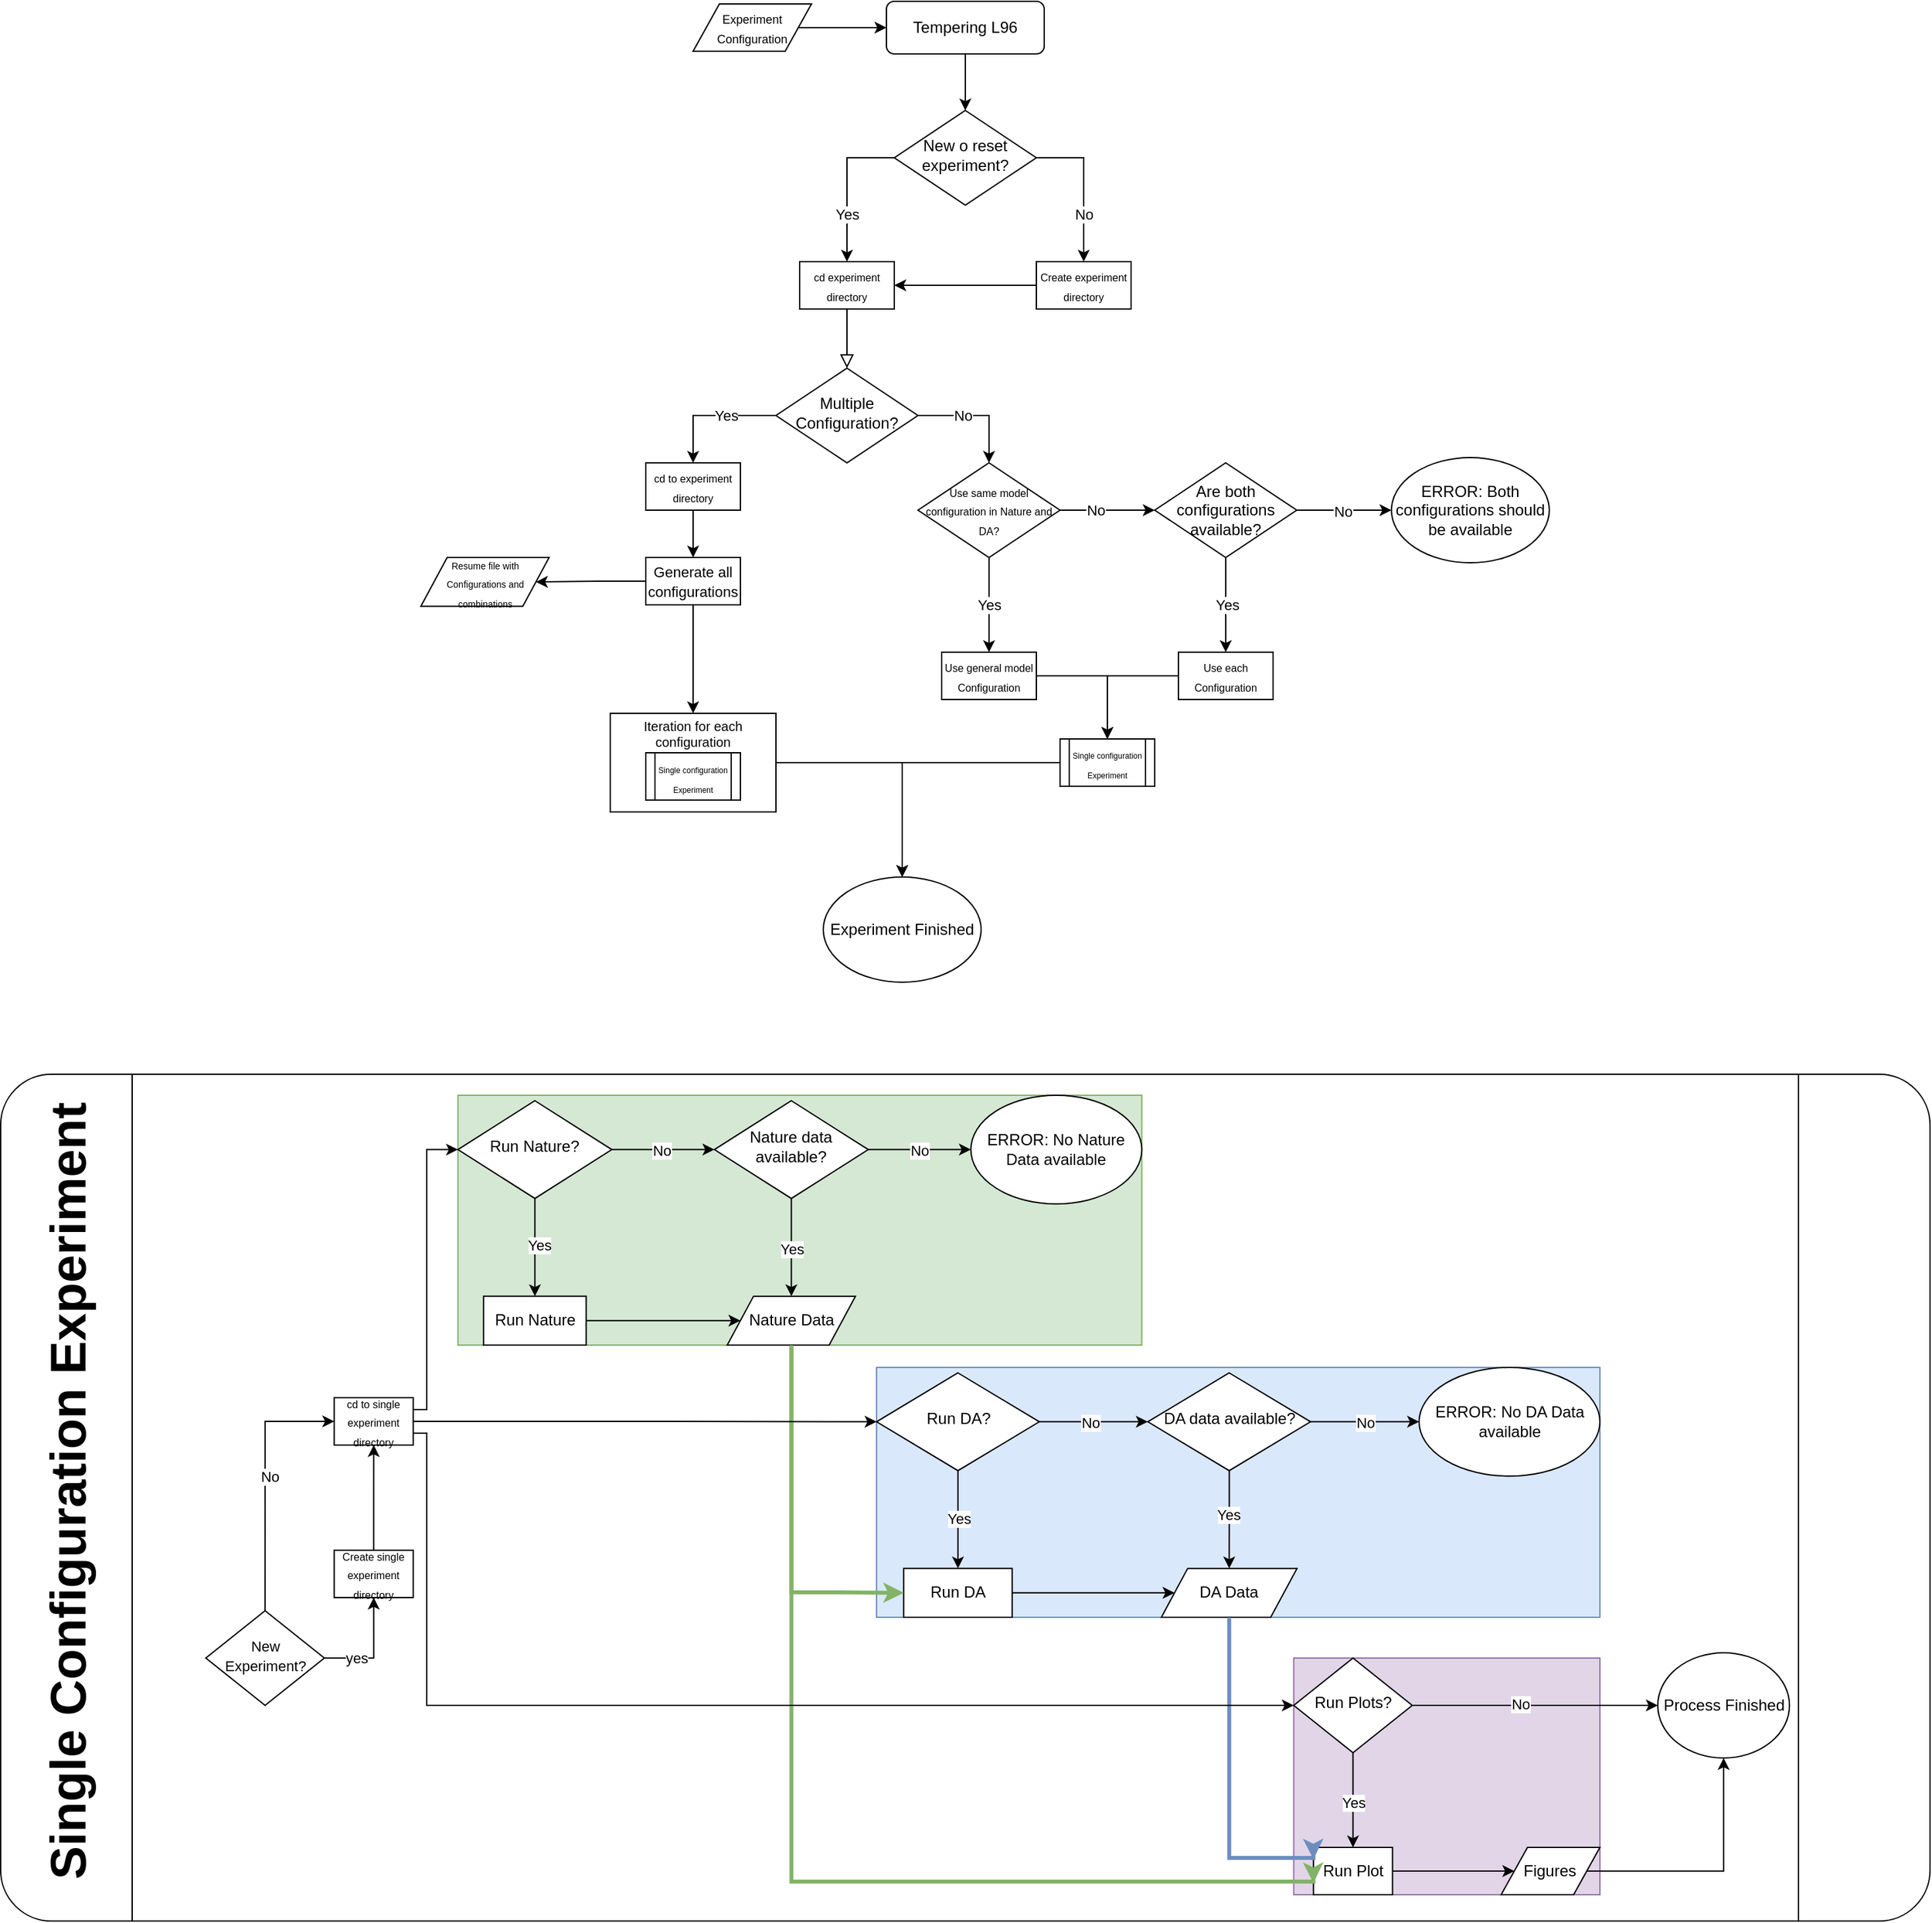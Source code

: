 <mxfile version="24.6.4" type="device">
  <diagram id="C5RBs43oDa-KdzZeNtuy" name="Page-1">
    <mxGraphModel dx="3695" dy="2701" grid="1" gridSize="9" guides="1" tooltips="1" connect="1" arrows="1" fold="1" page="1" pageScale="1" pageWidth="827" pageHeight="1169" math="0" shadow="0">
      <root>
        <mxCell id="WIyWlLk6GJQsqaUBKTNV-0" />
        <mxCell id="WIyWlLk6GJQsqaUBKTNV-1" parent="WIyWlLk6GJQsqaUBKTNV-0" />
        <mxCell id="ikLl769JTZBsA2970Hxv-120" value="" style="verticalLabelPosition=bottom;verticalAlign=top;html=1;shape=process;whiteSpace=wrap;rounded=1;size=0.068;arcSize=6;" vertex="1" parent="WIyWlLk6GJQsqaUBKTNV-1">
          <mxGeometry x="-130.5" y="717" width="1467" height="644" as="geometry" />
        </mxCell>
        <mxCell id="WIyWlLk6GJQsqaUBKTNV-2" value="" style="rounded=0;html=1;jettySize=auto;orthogonalLoop=1;fontSize=11;endArrow=block;endFill=0;endSize=8;strokeWidth=1;shadow=0;labelBackgroundColor=none;edgeStyle=orthogonalEdgeStyle;exitX=0.5;exitY=1;exitDx=0;exitDy=0;" parent="WIyWlLk6GJQsqaUBKTNV-1" source="ikLl769JTZBsA2970Hxv-6" target="WIyWlLk6GJQsqaUBKTNV-6" edge="1">
          <mxGeometry relative="1" as="geometry" />
        </mxCell>
        <mxCell id="ikLl769JTZBsA2970Hxv-40" style="edgeStyle=orthogonalEdgeStyle;rounded=0;orthogonalLoop=1;jettySize=auto;html=1;exitX=0.5;exitY=1;exitDx=0;exitDy=0;entryX=0.5;entryY=0;entryDx=0;entryDy=0;" edge="1" parent="WIyWlLk6GJQsqaUBKTNV-1" source="WIyWlLk6GJQsqaUBKTNV-3" target="ikLl769JTZBsA2970Hxv-37">
          <mxGeometry relative="1" as="geometry" />
        </mxCell>
        <mxCell id="WIyWlLk6GJQsqaUBKTNV-3" value="Tempering L96" style="rounded=1;whiteSpace=wrap;html=1;fontSize=12;glass=0;strokeWidth=1;shadow=0;" parent="WIyWlLk6GJQsqaUBKTNV-1" vertex="1">
          <mxGeometry x="543" y="-99" width="120" height="40" as="geometry" />
        </mxCell>
        <mxCell id="p8HSevuBiY5i_tQbB2bE-13" style="edgeStyle=orthogonalEdgeStyle;rounded=0;orthogonalLoop=1;jettySize=auto;html=1;exitX=1;exitY=0.5;exitDx=0;exitDy=0;entryX=0.5;entryY=0;entryDx=0;entryDy=0;" parent="WIyWlLk6GJQsqaUBKTNV-1" source="WIyWlLk6GJQsqaUBKTNV-6" target="p8HSevuBiY5i_tQbB2bE-1" edge="1">
          <mxGeometry relative="1" as="geometry" />
        </mxCell>
        <mxCell id="p8HSevuBiY5i_tQbB2bE-14" value="No" style="edgeLabel;html=1;align=center;verticalAlign=middle;resizable=0;points=[];" parent="p8HSevuBiY5i_tQbB2bE-13" vertex="1" connectable="0">
          <mxGeometry x="-0.239" relative="1" as="geometry">
            <mxPoint as="offset" />
          </mxGeometry>
        </mxCell>
        <mxCell id="p8HSevuBiY5i_tQbB2bE-15" style="edgeStyle=orthogonalEdgeStyle;rounded=0;orthogonalLoop=1;jettySize=auto;html=1;exitX=0.5;exitY=1;exitDx=0;exitDy=0;entryX=0.5;entryY=0;entryDx=0;entryDy=0;" parent="WIyWlLk6GJQsqaUBKTNV-1" source="ikLl769JTZBsA2970Hxv-28" target="ikLl769JTZBsA2970Hxv-35" edge="1">
          <mxGeometry relative="1" as="geometry">
            <mxPoint x="90" y="171" as="targetPoint" />
          </mxGeometry>
        </mxCell>
        <mxCell id="WIyWlLk6GJQsqaUBKTNV-6" value="Multiple Configuration?" style="rhombus;whiteSpace=wrap;html=1;shadow=0;fontFamily=Helvetica;fontSize=12;align=center;strokeWidth=1;spacing=6;spacingTop=-4;" parent="WIyWlLk6GJQsqaUBKTNV-1" vertex="1">
          <mxGeometry x="459" y="180" width="108" height="72" as="geometry" />
        </mxCell>
        <mxCell id="p8HSevuBiY5i_tQbB2bE-10" value="" style="edgeStyle=orthogonalEdgeStyle;rounded=0;orthogonalLoop=1;jettySize=auto;html=1;exitX=0.5;exitY=1;exitDx=0;exitDy=0;" parent="WIyWlLk6GJQsqaUBKTNV-1" source="p8HSevuBiY5i_tQbB2bE-1" target="p8HSevuBiY5i_tQbB2bE-9" edge="1">
          <mxGeometry relative="1" as="geometry">
            <Array as="points">
              <mxPoint x="621" y="360" />
              <mxPoint x="621" y="360" />
            </Array>
          </mxGeometry>
        </mxCell>
        <mxCell id="p8HSevuBiY5i_tQbB2bE-11" value="Yes" style="edgeLabel;html=1;align=center;verticalAlign=middle;resizable=0;points=[];" parent="p8HSevuBiY5i_tQbB2bE-10" vertex="1" connectable="0">
          <mxGeometry x="0.24" y="2" relative="1" as="geometry">
            <mxPoint x="-2" y="-9" as="offset" />
          </mxGeometry>
        </mxCell>
        <mxCell id="ikLl769JTZBsA2970Hxv-4" style="edgeStyle=orthogonalEdgeStyle;rounded=0;orthogonalLoop=1;jettySize=auto;html=1;exitX=1;exitY=0.5;exitDx=0;exitDy=0;entryX=0;entryY=0.5;entryDx=0;entryDy=0;" edge="1" parent="WIyWlLk6GJQsqaUBKTNV-1" source="p8HSevuBiY5i_tQbB2bE-1" target="ikLl769JTZBsA2970Hxv-30">
          <mxGeometry relative="1" as="geometry">
            <mxPoint x="828.0" y="351" as="targetPoint" />
          </mxGeometry>
        </mxCell>
        <mxCell id="ikLl769JTZBsA2970Hxv-5" value="&lt;div&gt;No&lt;/div&gt;" style="edgeLabel;html=1;align=center;verticalAlign=middle;resizable=0;points=[];" vertex="1" connectable="0" parent="ikLl769JTZBsA2970Hxv-4">
          <mxGeometry x="0.42" y="1" relative="1" as="geometry">
            <mxPoint x="-24" y="1" as="offset" />
          </mxGeometry>
        </mxCell>
        <mxCell id="p8HSevuBiY5i_tQbB2bE-1" value="&lt;div&gt;&lt;font style=&quot;font-size: 8px;&quot;&gt;Use same model configuration in Nature and DA?&lt;/font&gt;&lt;/div&gt;" style="rhombus;whiteSpace=wrap;html=1;" parent="WIyWlLk6GJQsqaUBKTNV-1" vertex="1">
          <mxGeometry x="567" y="252" width="108" height="72" as="geometry" />
        </mxCell>
        <mxCell id="ikLl769JTZBsA2970Hxv-131" style="edgeStyle=orthogonalEdgeStyle;rounded=0;orthogonalLoop=1;jettySize=auto;html=1;" edge="1" parent="WIyWlLk6GJQsqaUBKTNV-1" source="p8HSevuBiY5i_tQbB2bE-9" target="ikLl769JTZBsA2970Hxv-128">
          <mxGeometry relative="1" as="geometry" />
        </mxCell>
        <mxCell id="p8HSevuBiY5i_tQbB2bE-9" value="&lt;div&gt;&lt;font style=&quot;font-size: 8px;&quot;&gt;Use general model Configuration&lt;/font&gt;&lt;/div&gt;" style="whiteSpace=wrap;html=1;" parent="WIyWlLk6GJQsqaUBKTNV-1" vertex="1">
          <mxGeometry x="585" y="396" width="72" height="36" as="geometry" />
        </mxCell>
        <mxCell id="ikLl769JTZBsA2970Hxv-6" value="&lt;font style=&quot;font-size: 8px;&quot;&gt;cd experiment directory&lt;/font&gt;" style="whiteSpace=wrap;html=1;" vertex="1" parent="WIyWlLk6GJQsqaUBKTNV-1">
          <mxGeometry x="477" y="99" width="72" height="36" as="geometry" />
        </mxCell>
        <mxCell id="ikLl769JTZBsA2970Hxv-31" style="edgeStyle=orthogonalEdgeStyle;rounded=0;orthogonalLoop=1;jettySize=auto;html=1;entryX=0;entryY=0.5;entryDx=0;entryDy=0;" edge="1" parent="WIyWlLk6GJQsqaUBKTNV-1" source="ikLl769JTZBsA2970Hxv-30" target="ikLl769JTZBsA2970Hxv-33">
          <mxGeometry relative="1" as="geometry">
            <mxPoint x="963.0" y="387" as="targetPoint" />
          </mxGeometry>
        </mxCell>
        <mxCell id="ikLl769JTZBsA2970Hxv-32" value="No" style="edgeLabel;html=1;align=center;verticalAlign=middle;resizable=0;points=[];" vertex="1" connectable="0" parent="ikLl769JTZBsA2970Hxv-31">
          <mxGeometry x="-0.034" y="-1" relative="1" as="geometry">
            <mxPoint as="offset" />
          </mxGeometry>
        </mxCell>
        <mxCell id="ikLl769JTZBsA2970Hxv-126" style="edgeStyle=orthogonalEdgeStyle;rounded=0;orthogonalLoop=1;jettySize=auto;html=1;entryX=0.5;entryY=0;entryDx=0;entryDy=0;" edge="1" parent="WIyWlLk6GJQsqaUBKTNV-1" source="ikLl769JTZBsA2970Hxv-30" target="ikLl769JTZBsA2970Hxv-125">
          <mxGeometry relative="1" as="geometry" />
        </mxCell>
        <mxCell id="ikLl769JTZBsA2970Hxv-127" value="Yes" style="edgeLabel;html=1;align=center;verticalAlign=middle;resizable=0;points=[];" vertex="1" connectable="0" parent="ikLl769JTZBsA2970Hxv-126">
          <mxGeometry x="0.006" y="1" relative="1" as="geometry">
            <mxPoint as="offset" />
          </mxGeometry>
        </mxCell>
        <mxCell id="ikLl769JTZBsA2970Hxv-30" value="Are both configurations available?" style="rhombus;whiteSpace=wrap;html=1;" vertex="1" parent="WIyWlLk6GJQsqaUBKTNV-1">
          <mxGeometry x="747" y="252" width="108" height="72" as="geometry" />
        </mxCell>
        <mxCell id="ikLl769JTZBsA2970Hxv-33" value="ERROR: Both configurations should be available" style="ellipse;whiteSpace=wrap;html=1;" vertex="1" parent="WIyWlLk6GJQsqaUBKTNV-1">
          <mxGeometry x="927" y="248" width="120" height="80" as="geometry" />
        </mxCell>
        <mxCell id="ikLl769JTZBsA2970Hxv-138" style="edgeStyle=orthogonalEdgeStyle;rounded=0;orthogonalLoop=1;jettySize=auto;html=1;entryX=1;entryY=0.5;entryDx=0;entryDy=0;" edge="1" parent="WIyWlLk6GJQsqaUBKTNV-1" source="ikLl769JTZBsA2970Hxv-35" target="ikLl769JTZBsA2970Hxv-139">
          <mxGeometry relative="1" as="geometry">
            <mxPoint x="297" y="342.0" as="targetPoint" />
          </mxGeometry>
        </mxCell>
        <mxCell id="ikLl769JTZBsA2970Hxv-145" style="edgeStyle=orthogonalEdgeStyle;rounded=0;orthogonalLoop=1;jettySize=auto;html=1;exitX=0.5;exitY=1;exitDx=0;exitDy=0;entryX=0.5;entryY=0;entryDx=0;entryDy=0;" edge="1" parent="WIyWlLk6GJQsqaUBKTNV-1" source="ikLl769JTZBsA2970Hxv-35" target="ikLl769JTZBsA2970Hxv-141">
          <mxGeometry relative="1" as="geometry" />
        </mxCell>
        <mxCell id="ikLl769JTZBsA2970Hxv-35" value="&lt;font style=&quot;font-size: 11px;&quot;&gt;Generate all configurations&lt;/font&gt;" style="whiteSpace=wrap;html=1;" vertex="1" parent="WIyWlLk6GJQsqaUBKTNV-1">
          <mxGeometry x="360" y="324" width="72" height="36" as="geometry" />
        </mxCell>
        <mxCell id="ikLl769JTZBsA2970Hxv-42" style="edgeStyle=orthogonalEdgeStyle;rounded=0;orthogonalLoop=1;jettySize=auto;html=1;exitX=1;exitY=0.5;exitDx=0;exitDy=0;entryX=0.5;entryY=0;entryDx=0;entryDy=0;" edge="1" parent="WIyWlLk6GJQsqaUBKTNV-1" source="ikLl769JTZBsA2970Hxv-37" target="ikLl769JTZBsA2970Hxv-41">
          <mxGeometry relative="1" as="geometry" />
        </mxCell>
        <mxCell id="ikLl769JTZBsA2970Hxv-43" value="No" style="edgeLabel;html=1;align=center;verticalAlign=middle;resizable=0;points=[];" vertex="1" connectable="0" parent="ikLl769JTZBsA2970Hxv-42">
          <mxGeometry x="-0.41" y="-2" relative="1" as="geometry">
            <mxPoint x="2" y="41" as="offset" />
          </mxGeometry>
        </mxCell>
        <mxCell id="ikLl769JTZBsA2970Hxv-44" style="edgeStyle=orthogonalEdgeStyle;rounded=0;orthogonalLoop=1;jettySize=auto;html=1;exitX=0;exitY=0.5;exitDx=0;exitDy=0;entryX=0.5;entryY=0;entryDx=0;entryDy=0;" edge="1" parent="WIyWlLk6GJQsqaUBKTNV-1" source="ikLl769JTZBsA2970Hxv-37" target="ikLl769JTZBsA2970Hxv-6">
          <mxGeometry relative="1" as="geometry" />
        </mxCell>
        <mxCell id="ikLl769JTZBsA2970Hxv-45" value="Yes" style="edgeLabel;html=1;align=center;verticalAlign=middle;resizable=0;points=[];" vertex="1" connectable="0" parent="ikLl769JTZBsA2970Hxv-44">
          <mxGeometry x="-0.113" y="1" relative="1" as="geometry">
            <mxPoint x="-1" y="28" as="offset" />
          </mxGeometry>
        </mxCell>
        <mxCell id="ikLl769JTZBsA2970Hxv-37" value="New o reset experiment?" style="rhombus;whiteSpace=wrap;html=1;shadow=0;fontFamily=Helvetica;fontSize=12;align=center;strokeWidth=1;spacing=6;spacingTop=-4;" vertex="1" parent="WIyWlLk6GJQsqaUBKTNV-1">
          <mxGeometry x="549" y="-16" width="108" height="72" as="geometry" />
        </mxCell>
        <mxCell id="ikLl769JTZBsA2970Hxv-39" style="edgeStyle=orthogonalEdgeStyle;rounded=0;orthogonalLoop=1;jettySize=auto;html=1;entryX=0;entryY=0.5;entryDx=0;entryDy=0;" edge="1" parent="WIyWlLk6GJQsqaUBKTNV-1" source="ikLl769JTZBsA2970Hxv-38" target="WIyWlLk6GJQsqaUBKTNV-3">
          <mxGeometry relative="1" as="geometry" />
        </mxCell>
        <mxCell id="ikLl769JTZBsA2970Hxv-38" value="&lt;font style=&quot;font-size: 9px;&quot;&gt;Experiment Configuration&lt;/font&gt;" style="shape=parallelogram;perimeter=parallelogramPerimeter;whiteSpace=wrap;html=1;fixedSize=1;" vertex="1" parent="WIyWlLk6GJQsqaUBKTNV-1">
          <mxGeometry x="396" y="-97" width="90" height="36" as="geometry" />
        </mxCell>
        <mxCell id="ikLl769JTZBsA2970Hxv-46" style="edgeStyle=orthogonalEdgeStyle;rounded=0;orthogonalLoop=1;jettySize=auto;html=1;entryX=1;entryY=0.5;entryDx=0;entryDy=0;" edge="1" parent="WIyWlLk6GJQsqaUBKTNV-1" source="ikLl769JTZBsA2970Hxv-41" target="ikLl769JTZBsA2970Hxv-6">
          <mxGeometry relative="1" as="geometry" />
        </mxCell>
        <mxCell id="ikLl769JTZBsA2970Hxv-41" value="&lt;font style=&quot;font-size: 8px;&quot;&gt;Create experiment directory&lt;/font&gt;" style="whiteSpace=wrap;html=1;" vertex="1" parent="WIyWlLk6GJQsqaUBKTNV-1">
          <mxGeometry x="657" y="99" width="72" height="36" as="geometry" />
        </mxCell>
        <mxCell id="ikLl769JTZBsA2970Hxv-123" value="" style="group" vertex="1" connectable="0" parent="WIyWlLk6GJQsqaUBKTNV-1">
          <mxGeometry x="-121.5" y="711" width="1224" height="644" as="geometry" />
        </mxCell>
        <mxCell id="ikLl769JTZBsA2970Hxv-122" value="&lt;b&gt;&lt;font style=&quot;font-size: 38px;&quot;&gt;Single Configuration Experiment&lt;/font&gt;&lt;/b&gt;" style="text;html=1;align=center;verticalAlign=middle;whiteSpace=wrap;rounded=0;rotation=-90;" vertex="1" parent="ikLl769JTZBsA2970Hxv-123">
          <mxGeometry x="-255.07" y="277.5" width="593.769" height="90" as="geometry" />
        </mxCell>
        <mxCell id="ikLl769JTZBsA2970Hxv-114" value="" style="group;fillColor=#dae8fc;strokeColor=#6c8ebf;" vertex="1" connectable="0" parent="ikLl769JTZBsA2970Hxv-123">
          <mxGeometry x="657" y="229" width="550" height="190" as="geometry" />
        </mxCell>
        <mxCell id="ikLl769JTZBsA2970Hxv-92" style="edgeStyle=orthogonalEdgeStyle;rounded=0;orthogonalLoop=1;jettySize=auto;html=1;" edge="1" parent="ikLl769JTZBsA2970Hxv-114" source="ikLl769JTZBsA2970Hxv-9" target="ikLl769JTZBsA2970Hxv-15">
          <mxGeometry relative="1" as="geometry" />
        </mxCell>
        <mxCell id="ikLl769JTZBsA2970Hxv-9" value="Run DA" style="whiteSpace=wrap;html=1;" vertex="1" parent="ikLl769JTZBsA2970Hxv-114">
          <mxGeometry x="20.625" y="152.826" width="82.5" height="37.174" as="geometry" />
        </mxCell>
        <mxCell id="ikLl769JTZBsA2970Hxv-15" value="DA Data" style="shape=parallelogram;perimeter=parallelogramPerimeter;whiteSpace=wrap;html=1;fixedSize=1;" vertex="1" parent="ikLl769JTZBsA2970Hxv-114">
          <mxGeometry x="216.562" y="152.826" width="103.125" height="37.174" as="geometry" />
        </mxCell>
        <mxCell id="ikLl769JTZBsA2970Hxv-56" style="edgeStyle=orthogonalEdgeStyle;rounded=0;orthogonalLoop=1;jettySize=auto;html=1;entryX=0;entryY=0.5;entryDx=0;entryDy=0;" edge="1" parent="ikLl769JTZBsA2970Hxv-114" source="ikLl769JTZBsA2970Hxv-58" target="ikLl769JTZBsA2970Hxv-61">
          <mxGeometry relative="1" as="geometry" />
        </mxCell>
        <mxCell id="ikLl769JTZBsA2970Hxv-57" value="&lt;div&gt;No&lt;/div&gt;" style="edgeLabel;html=1;align=center;verticalAlign=middle;resizable=0;points=[];" vertex="1" connectable="0" parent="ikLl769JTZBsA2970Hxv-56">
          <mxGeometry x="-0.446" y="-2" relative="1" as="geometry">
            <mxPoint x="16" y="-2" as="offset" />
          </mxGeometry>
        </mxCell>
        <mxCell id="ikLl769JTZBsA2970Hxv-67" style="edgeStyle=orthogonalEdgeStyle;rounded=0;orthogonalLoop=1;jettySize=auto;html=1;entryX=0.5;entryY=0;entryDx=0;entryDy=0;exitX=0.5;exitY=1;exitDx=0;exitDy=0;" edge="1" parent="ikLl769JTZBsA2970Hxv-114" source="ikLl769JTZBsA2970Hxv-58" target="ikLl769JTZBsA2970Hxv-9">
          <mxGeometry relative="1" as="geometry" />
        </mxCell>
        <mxCell id="ikLl769JTZBsA2970Hxv-68" value="Yes" style="edgeLabel;html=1;align=center;verticalAlign=middle;resizable=0;points=[];" vertex="1" connectable="0" parent="ikLl769JTZBsA2970Hxv-67">
          <mxGeometry x="-0.263" relative="1" as="geometry">
            <mxPoint y="9" as="offset" />
          </mxGeometry>
        </mxCell>
        <mxCell id="ikLl769JTZBsA2970Hxv-58" value="Run DA?" style="rhombus;whiteSpace=wrap;html=1;shadow=0;fontFamily=Helvetica;fontSize=12;align=center;strokeWidth=1;spacing=6;spacingTop=-4;" vertex="1" parent="ikLl769JTZBsA2970Hxv-114">
          <mxGeometry y="4.13" width="123.75" height="74.348" as="geometry" />
        </mxCell>
        <mxCell id="ikLl769JTZBsA2970Hxv-59" style="edgeStyle=orthogonalEdgeStyle;rounded=0;orthogonalLoop=1;jettySize=auto;html=1;" edge="1" parent="ikLl769JTZBsA2970Hxv-114" source="ikLl769JTZBsA2970Hxv-61" target="ikLl769JTZBsA2970Hxv-62">
          <mxGeometry relative="1" as="geometry" />
        </mxCell>
        <mxCell id="ikLl769JTZBsA2970Hxv-60" value="No" style="edgeLabel;html=1;align=center;verticalAlign=middle;resizable=0;points=[];" vertex="1" connectable="0" parent="ikLl769JTZBsA2970Hxv-59">
          <mxGeometry x="-0.074" y="-4" relative="1" as="geometry">
            <mxPoint x="3" y="-4" as="offset" />
          </mxGeometry>
        </mxCell>
        <mxCell id="ikLl769JTZBsA2970Hxv-100" style="edgeStyle=orthogonalEdgeStyle;rounded=0;orthogonalLoop=1;jettySize=auto;html=1;entryX=0.5;entryY=0;entryDx=0;entryDy=0;" edge="1" parent="ikLl769JTZBsA2970Hxv-114" source="ikLl769JTZBsA2970Hxv-61" target="ikLl769JTZBsA2970Hxv-15">
          <mxGeometry relative="1" as="geometry" />
        </mxCell>
        <mxCell id="ikLl769JTZBsA2970Hxv-101" value="Yes" style="edgeLabel;html=1;align=center;verticalAlign=middle;resizable=0;points=[];" vertex="1" connectable="0" parent="ikLl769JTZBsA2970Hxv-100">
          <mxGeometry x="-0.111" y="-1" relative="1" as="geometry">
            <mxPoint as="offset" />
          </mxGeometry>
        </mxCell>
        <mxCell id="ikLl769JTZBsA2970Hxv-61" value="DA data available?" style="rhombus;whiteSpace=wrap;html=1;shadow=0;fontFamily=Helvetica;fontSize=12;align=center;strokeWidth=1;spacing=6;spacingTop=-4;" vertex="1" parent="ikLl769JTZBsA2970Hxv-114">
          <mxGeometry x="206.25" y="4.13" width="123.75" height="74.348" as="geometry" />
        </mxCell>
        <mxCell id="ikLl769JTZBsA2970Hxv-62" value="ERROR: No DA Data available" style="ellipse;whiteSpace=wrap;html=1;" vertex="1" parent="ikLl769JTZBsA2970Hxv-114">
          <mxGeometry x="412.5" width="137.5" height="82.609" as="geometry" />
        </mxCell>
        <mxCell id="ikLl769JTZBsA2970Hxv-106" style="edgeStyle=orthogonalEdgeStyle;rounded=0;orthogonalLoop=1;jettySize=auto;html=1;entryX=0;entryY=0.5;entryDx=0;entryDy=0;fillColor=#d5e8d4;strokeColor=#82b366;strokeWidth=3;" edge="1" parent="ikLl769JTZBsA2970Hxv-123" source="ikLl769JTZBsA2970Hxv-14" target="ikLl769JTZBsA2970Hxv-9">
          <mxGeometry relative="1" as="geometry">
            <Array as="points">
              <mxPoint x="592" y="400" />
              <mxPoint x="621" y="400" />
            </Array>
          </mxGeometry>
        </mxCell>
        <mxCell id="ikLl769JTZBsA2970Hxv-113" value="" style="group;fillColor=#d5e8d4;strokeColor=#82b366;" vertex="1" connectable="0" parent="ikLl769JTZBsA2970Hxv-123">
          <mxGeometry x="338.7" y="22" width="520" height="190" as="geometry" />
        </mxCell>
        <mxCell id="ikLl769JTZBsA2970Hxv-96" style="edgeStyle=orthogonalEdgeStyle;rounded=0;orthogonalLoop=1;jettySize=auto;html=1;entryX=0;entryY=0.5;entryDx=0;entryDy=0;" edge="1" parent="ikLl769JTZBsA2970Hxv-113" source="ikLl769JTZBsA2970Hxv-7" target="ikLl769JTZBsA2970Hxv-14">
          <mxGeometry relative="1" as="geometry" />
        </mxCell>
        <mxCell id="ikLl769JTZBsA2970Hxv-7" value="Run Nature" style="whiteSpace=wrap;html=1;" vertex="1" parent="ikLl769JTZBsA2970Hxv-113">
          <mxGeometry x="19.5" y="152.826" width="78.0" height="37.174" as="geometry" />
        </mxCell>
        <mxCell id="ikLl769JTZBsA2970Hxv-14" value="Nature Data" style="shape=parallelogram;perimeter=parallelogramPerimeter;whiteSpace=wrap;html=1;fixedSize=1;" vertex="1" parent="ikLl769JTZBsA2970Hxv-113">
          <mxGeometry x="204.75" y="152.826" width="97.5" height="37.174" as="geometry" />
        </mxCell>
        <mxCell id="ikLl769JTZBsA2970Hxv-52" style="edgeStyle=orthogonalEdgeStyle;rounded=0;orthogonalLoop=1;jettySize=auto;html=1;entryX=0;entryY=0.5;entryDx=0;entryDy=0;" edge="1" parent="ikLl769JTZBsA2970Hxv-113" source="ikLl769JTZBsA2970Hxv-49" target="ikLl769JTZBsA2970Hxv-50">
          <mxGeometry relative="1" as="geometry" />
        </mxCell>
        <mxCell id="ikLl769JTZBsA2970Hxv-53" value="&lt;div&gt;No&lt;/div&gt;" style="edgeLabel;html=1;align=center;verticalAlign=middle;resizable=0;points=[];" vertex="1" connectable="0" parent="ikLl769JTZBsA2970Hxv-52">
          <mxGeometry x="-0.446" y="-2" relative="1" as="geometry">
            <mxPoint x="16" y="-2" as="offset" />
          </mxGeometry>
        </mxCell>
        <mxCell id="ikLl769JTZBsA2970Hxv-63" style="edgeStyle=orthogonalEdgeStyle;rounded=0;orthogonalLoop=1;jettySize=auto;html=1;entryX=0.5;entryY=0;entryDx=0;entryDy=0;" edge="1" parent="ikLl769JTZBsA2970Hxv-113" source="ikLl769JTZBsA2970Hxv-49" target="ikLl769JTZBsA2970Hxv-7">
          <mxGeometry relative="1" as="geometry" />
        </mxCell>
        <mxCell id="ikLl769JTZBsA2970Hxv-64" value="Yes" style="edgeLabel;html=1;align=center;verticalAlign=middle;resizable=0;points=[];" vertex="1" connectable="0" parent="ikLl769JTZBsA2970Hxv-63">
          <mxGeometry x="-0.065" y="2" relative="1" as="geometry">
            <mxPoint x="1" as="offset" />
          </mxGeometry>
        </mxCell>
        <mxCell id="ikLl769JTZBsA2970Hxv-49" value="Run Nature?" style="rhombus;whiteSpace=wrap;html=1;shadow=0;fontFamily=Helvetica;fontSize=12;align=center;strokeWidth=1;spacing=6;spacingTop=-4;" vertex="1" parent="ikLl769JTZBsA2970Hxv-113">
          <mxGeometry y="4.13" width="117" height="74.348" as="geometry" />
        </mxCell>
        <mxCell id="ikLl769JTZBsA2970Hxv-54" style="edgeStyle=orthogonalEdgeStyle;rounded=0;orthogonalLoop=1;jettySize=auto;html=1;" edge="1" parent="ikLl769JTZBsA2970Hxv-113" source="ikLl769JTZBsA2970Hxv-50" target="ikLl769JTZBsA2970Hxv-51">
          <mxGeometry relative="1" as="geometry" />
        </mxCell>
        <mxCell id="ikLl769JTZBsA2970Hxv-55" value="No" style="edgeLabel;html=1;align=center;verticalAlign=middle;resizable=0;points=[];" vertex="1" connectable="0" parent="ikLl769JTZBsA2970Hxv-54">
          <mxGeometry x="-0.074" y="-4" relative="1" as="geometry">
            <mxPoint x="3" y="-4" as="offset" />
          </mxGeometry>
        </mxCell>
        <mxCell id="ikLl769JTZBsA2970Hxv-65" style="edgeStyle=orthogonalEdgeStyle;rounded=0;orthogonalLoop=1;jettySize=auto;html=1;exitX=0.5;exitY=1;exitDx=0;exitDy=0;entryX=0.5;entryY=0;entryDx=0;entryDy=0;" edge="1" parent="ikLl769JTZBsA2970Hxv-113" source="ikLl769JTZBsA2970Hxv-50" target="ikLl769JTZBsA2970Hxv-14">
          <mxGeometry relative="1" as="geometry" />
        </mxCell>
        <mxCell id="ikLl769JTZBsA2970Hxv-66" value="Yes" style="edgeLabel;html=1;align=center;verticalAlign=middle;resizable=0;points=[];" vertex="1" connectable="0" parent="ikLl769JTZBsA2970Hxv-65">
          <mxGeometry x="0.319" y="1" relative="1" as="geometry">
            <mxPoint x="-1" y="-11" as="offset" />
          </mxGeometry>
        </mxCell>
        <mxCell id="ikLl769JTZBsA2970Hxv-50" value="Nature data available?" style="rhombus;whiteSpace=wrap;html=1;shadow=0;fontFamily=Helvetica;fontSize=12;align=center;strokeWidth=1;spacing=6;spacingTop=-4;" vertex="1" parent="ikLl769JTZBsA2970Hxv-113">
          <mxGeometry x="195.0" y="4.13" width="117" height="74.348" as="geometry" />
        </mxCell>
        <mxCell id="ikLl769JTZBsA2970Hxv-51" value="ERROR: No Nature Data available" style="ellipse;whiteSpace=wrap;html=1;" vertex="1" parent="ikLl769JTZBsA2970Hxv-113">
          <mxGeometry x="390.0" width="130" height="82.609" as="geometry" />
        </mxCell>
        <mxCell id="ikLl769JTZBsA2970Hxv-121" value="" style="group;fillColor=#e1d5e7;strokeColor=#9673a6;" vertex="1" connectable="0" parent="ikLl769JTZBsA2970Hxv-123">
          <mxGeometry x="974.195" y="450" width="232.808" height="180" as="geometry" />
        </mxCell>
        <mxCell id="ikLl769JTZBsA2970Hxv-12" value="Run Plot" style="whiteSpace=wrap;html=1;" vertex="1" parent="ikLl769JTZBsA2970Hxv-121">
          <mxGeometry x="15.02" y="144" width="60.079" height="36" as="geometry" />
        </mxCell>
        <mxCell id="ikLl769JTZBsA2970Hxv-16" value="Figures" style="shape=parallelogram;perimeter=parallelogramPerimeter;whiteSpace=wrap;html=1;fixedSize=1;" vertex="1" parent="ikLl769JTZBsA2970Hxv-121">
          <mxGeometry x="157.709" y="144" width="75.099" height="36" as="geometry" />
        </mxCell>
        <mxCell id="ikLl769JTZBsA2970Hxv-71" value="Run Plots?" style="rhombus;whiteSpace=wrap;html=1;shadow=0;fontFamily=Helvetica;fontSize=12;align=center;strokeWidth=1;spacing=6;spacingTop=-4;" vertex="1" parent="ikLl769JTZBsA2970Hxv-121">
          <mxGeometry width="90.119" height="72" as="geometry" />
        </mxCell>
        <mxCell id="ikLl769JTZBsA2970Hxv-27" style="edgeStyle=orthogonalEdgeStyle;rounded=0;orthogonalLoop=1;jettySize=auto;html=1;exitX=1;exitY=0.5;exitDx=0;exitDy=0;entryX=0;entryY=0.5;entryDx=0;entryDy=0;" edge="1" parent="ikLl769JTZBsA2970Hxv-121" source="ikLl769JTZBsA2970Hxv-12" target="ikLl769JTZBsA2970Hxv-16">
          <mxGeometry relative="1" as="geometry" />
        </mxCell>
        <mxCell id="ikLl769JTZBsA2970Hxv-103" style="edgeStyle=orthogonalEdgeStyle;rounded=0;orthogonalLoop=1;jettySize=auto;html=1;entryX=0.5;entryY=0;entryDx=0;entryDy=0;" edge="1" parent="ikLl769JTZBsA2970Hxv-121" source="ikLl769JTZBsA2970Hxv-71" target="ikLl769JTZBsA2970Hxv-12">
          <mxGeometry relative="1" as="geometry" />
        </mxCell>
        <mxCell id="ikLl769JTZBsA2970Hxv-104" value="&lt;div&gt;Yes&lt;/div&gt;" style="edgeLabel;html=1;align=center;verticalAlign=middle;resizable=0;points=[];" vertex="1" connectable="0" parent="ikLl769JTZBsA2970Hxv-103">
          <mxGeometry x="0.056" relative="1" as="geometry">
            <mxPoint as="offset" />
          </mxGeometry>
        </mxCell>
        <mxCell id="ikLl769JTZBsA2970Hxv-111" style="edgeStyle=orthogonalEdgeStyle;rounded=0;orthogonalLoop=1;jettySize=auto;html=1;entryX=0;entryY=0.75;entryDx=0;entryDy=0;fillColor=#d5e8d4;strokeColor=#82b366;strokeWidth=3;" edge="1" parent="ikLl769JTZBsA2970Hxv-123" source="ikLl769JTZBsA2970Hxv-14" target="ikLl769JTZBsA2970Hxv-12">
          <mxGeometry relative="1" as="geometry">
            <Array as="points">
              <mxPoint x="592" y="620" />
              <mxPoint x="989" y="620" />
            </Array>
          </mxGeometry>
        </mxCell>
        <mxCell id="ikLl769JTZBsA2970Hxv-112" style="edgeStyle=orthogonalEdgeStyle;rounded=0;orthogonalLoop=1;jettySize=auto;html=1;entryX=0;entryY=0.25;entryDx=0;entryDy=0;fillColor=#dae8fc;strokeColor=#6c8ebf;strokeWidth=3;" edge="1" parent="ikLl769JTZBsA2970Hxv-123" source="ikLl769JTZBsA2970Hxv-15" target="ikLl769JTZBsA2970Hxv-12">
          <mxGeometry relative="1" as="geometry">
            <Array as="points">
              <mxPoint x="925" y="602" />
              <mxPoint x="989" y="602" />
            </Array>
          </mxGeometry>
        </mxCell>
        <mxCell id="ikLl769JTZBsA2970Hxv-88" style="edgeStyle=orthogonalEdgeStyle;rounded=0;orthogonalLoop=1;jettySize=auto;html=1;entryX=0;entryY=0.5;entryDx=0;entryDy=0;exitX=1;exitY=0.25;exitDx=0;exitDy=0;" edge="1" parent="WIyWlLk6GJQsqaUBKTNV-1" source="ikLl769JTZBsA2970Hxv-77" target="ikLl769JTZBsA2970Hxv-49">
          <mxGeometry relative="1" as="geometry">
            <Array as="points">
              <mxPoint x="193.5" y="972" />
              <mxPoint x="193.5" y="774" />
            </Array>
          </mxGeometry>
        </mxCell>
        <mxCell id="ikLl769JTZBsA2970Hxv-91" style="edgeStyle=orthogonalEdgeStyle;rounded=0;orthogonalLoop=1;jettySize=auto;html=1;entryX=0;entryY=0.5;entryDx=0;entryDy=0;" edge="1" parent="WIyWlLk6GJQsqaUBKTNV-1" source="ikLl769JTZBsA2970Hxv-77" target="ikLl769JTZBsA2970Hxv-58">
          <mxGeometry relative="1" as="geometry" />
        </mxCell>
        <mxCell id="ikLl769JTZBsA2970Hxv-94" style="edgeStyle=orthogonalEdgeStyle;rounded=0;orthogonalLoop=1;jettySize=auto;html=1;exitX=1;exitY=0.75;exitDx=0;exitDy=0;entryX=0;entryY=0.5;entryDx=0;entryDy=0;" edge="1" parent="WIyWlLk6GJQsqaUBKTNV-1" source="ikLl769JTZBsA2970Hxv-77" target="ikLl769JTZBsA2970Hxv-71">
          <mxGeometry relative="1" as="geometry">
            <Array as="points">
              <mxPoint x="193.5" y="990" />
              <mxPoint x="193.5" y="1197" />
            </Array>
          </mxGeometry>
        </mxCell>
        <mxCell id="ikLl769JTZBsA2970Hxv-77" value="&lt;font style=&quot;font-size: 8px;&quot;&gt;cd to single experiment directory&lt;/font&gt;" style="whiteSpace=wrap;html=1;" vertex="1" parent="WIyWlLk6GJQsqaUBKTNV-1">
          <mxGeometry x="123.129" y="963" width="60.079" height="36" as="geometry" />
        </mxCell>
        <mxCell id="ikLl769JTZBsA2970Hxv-81" style="edgeStyle=orthogonalEdgeStyle;rounded=0;orthogonalLoop=1;jettySize=auto;html=1;entryX=0;entryY=0.5;entryDx=0;entryDy=0;exitX=0.5;exitY=0;exitDx=0;exitDy=0;" edge="1" parent="WIyWlLk6GJQsqaUBKTNV-1" source="ikLl769JTZBsA2970Hxv-78" target="ikLl769JTZBsA2970Hxv-77">
          <mxGeometry relative="1" as="geometry" />
        </mxCell>
        <mxCell id="ikLl769JTZBsA2970Hxv-82" value="No" style="edgeLabel;html=1;align=center;verticalAlign=middle;resizable=0;points=[];" vertex="1" connectable="0" parent="ikLl769JTZBsA2970Hxv-81">
          <mxGeometry x="0.037" y="-3" relative="1" as="geometry">
            <mxPoint as="offset" />
          </mxGeometry>
        </mxCell>
        <mxCell id="ikLl769JTZBsA2970Hxv-84" style="edgeStyle=orthogonalEdgeStyle;rounded=0;orthogonalLoop=1;jettySize=auto;html=1;entryX=0.5;entryY=1;entryDx=0;entryDy=0;exitX=1;exitY=0.5;exitDx=0;exitDy=0;" edge="1" parent="WIyWlLk6GJQsqaUBKTNV-1" source="ikLl769JTZBsA2970Hxv-78" target="ikLl769JTZBsA2970Hxv-79">
          <mxGeometry relative="1" as="geometry" />
        </mxCell>
        <mxCell id="ikLl769JTZBsA2970Hxv-85" value="yes" style="edgeLabel;html=1;align=center;verticalAlign=middle;resizable=0;points=[];" vertex="1" connectable="0" parent="ikLl769JTZBsA2970Hxv-84">
          <mxGeometry x="-0.256" y="2" relative="1" as="geometry">
            <mxPoint x="-7" y="2" as="offset" />
          </mxGeometry>
        </mxCell>
        <mxCell id="ikLl769JTZBsA2970Hxv-78" value="&lt;font style=&quot;font-size: 11px;&quot;&gt;New Experiment?&lt;/font&gt;" style="rhombus;whiteSpace=wrap;html=1;shadow=0;fontFamily=Helvetica;fontSize=12;align=center;strokeWidth=1;spacing=6;spacingTop=-4;" vertex="1" parent="WIyWlLk6GJQsqaUBKTNV-1">
          <mxGeometry x="25.5" y="1125" width="90.119" height="72" as="geometry" />
        </mxCell>
        <mxCell id="ikLl769JTZBsA2970Hxv-86" style="edgeStyle=orthogonalEdgeStyle;rounded=0;orthogonalLoop=1;jettySize=auto;html=1;entryX=0.5;entryY=1;entryDx=0;entryDy=0;" edge="1" parent="WIyWlLk6GJQsqaUBKTNV-1" source="ikLl769JTZBsA2970Hxv-79" target="ikLl769JTZBsA2970Hxv-77">
          <mxGeometry relative="1" as="geometry" />
        </mxCell>
        <mxCell id="ikLl769JTZBsA2970Hxv-79" value="&lt;font style=&quot;font-size: 8px;&quot;&gt;Create single experiment directory&lt;/font&gt;" style="whiteSpace=wrap;html=1;" vertex="1" parent="WIyWlLk6GJQsqaUBKTNV-1">
          <mxGeometry x="123.129" y="1079" width="60.079" height="36" as="geometry" />
        </mxCell>
        <mxCell id="ikLl769JTZBsA2970Hxv-105" style="edgeStyle=orthogonalEdgeStyle;rounded=0;orthogonalLoop=1;jettySize=auto;html=1;entryX=0.5;entryY=1;entryDx=0;entryDy=0;" edge="1" parent="WIyWlLk6GJQsqaUBKTNV-1" source="ikLl769JTZBsA2970Hxv-16" target="ikLl769JTZBsA2970Hxv-75">
          <mxGeometry relative="1" as="geometry" />
        </mxCell>
        <mxCell id="ikLl769JTZBsA2970Hxv-76" style="edgeStyle=orthogonalEdgeStyle;rounded=0;orthogonalLoop=1;jettySize=auto;html=1;entryX=0;entryY=0.5;entryDx=0;entryDy=0;" edge="1" parent="WIyWlLk6GJQsqaUBKTNV-1" source="ikLl769JTZBsA2970Hxv-71" target="ikLl769JTZBsA2970Hxv-75">
          <mxGeometry relative="1" as="geometry" />
        </mxCell>
        <mxCell id="ikLl769JTZBsA2970Hxv-102" value="No" style="edgeLabel;html=1;align=center;verticalAlign=middle;resizable=0;points=[];" vertex="1" connectable="0" parent="ikLl769JTZBsA2970Hxv-76">
          <mxGeometry x="-0.123" y="1" relative="1" as="geometry">
            <mxPoint as="offset" />
          </mxGeometry>
        </mxCell>
        <mxCell id="ikLl769JTZBsA2970Hxv-75" value="Process Finished" style="ellipse;whiteSpace=wrap;html=1;" vertex="1" parent="WIyWlLk6GJQsqaUBKTNV-1">
          <mxGeometry x="1129.503" y="1157" width="100.132" height="80" as="geometry" />
        </mxCell>
        <mxCell id="ikLl769JTZBsA2970Hxv-125" value="&lt;div&gt;&lt;font style=&quot;font-size: 8px;&quot;&gt;Use each Configuration&lt;/font&gt;&lt;/div&gt;" style="whiteSpace=wrap;html=1;" vertex="1" parent="WIyWlLk6GJQsqaUBKTNV-1">
          <mxGeometry x="765" y="396" width="72" height="36" as="geometry" />
        </mxCell>
        <mxCell id="ikLl769JTZBsA2970Hxv-135" style="edgeStyle=orthogonalEdgeStyle;rounded=0;orthogonalLoop=1;jettySize=auto;html=1;entryX=0.5;entryY=0;entryDx=0;entryDy=0;" edge="1" parent="WIyWlLk6GJQsqaUBKTNV-1" source="ikLl769JTZBsA2970Hxv-128" target="ikLl769JTZBsA2970Hxv-134">
          <mxGeometry relative="1" as="geometry" />
        </mxCell>
        <mxCell id="ikLl769JTZBsA2970Hxv-128" value="&lt;font style=&quot;font-size: 6px;&quot;&gt;Single configuration Experiment&lt;/font&gt;" style="shape=process;whiteSpace=wrap;html=1;backgroundOutline=1;" vertex="1" parent="WIyWlLk6GJQsqaUBKTNV-1">
          <mxGeometry x="675" y="462" width="72" height="36" as="geometry" />
        </mxCell>
        <mxCell id="ikLl769JTZBsA2970Hxv-132" style="edgeStyle=orthogonalEdgeStyle;rounded=0;orthogonalLoop=1;jettySize=auto;html=1;entryX=0.5;entryY=0;entryDx=0;entryDy=0;" edge="1" parent="WIyWlLk6GJQsqaUBKTNV-1" source="ikLl769JTZBsA2970Hxv-125" target="ikLl769JTZBsA2970Hxv-128">
          <mxGeometry relative="1" as="geometry" />
        </mxCell>
        <mxCell id="ikLl769JTZBsA2970Hxv-134" value="Experiment Finished" style="ellipse;whiteSpace=wrap;html=1;" vertex="1" parent="WIyWlLk6GJQsqaUBKTNV-1">
          <mxGeometry x="495" y="567" width="120" height="80" as="geometry" />
        </mxCell>
        <mxCell id="ikLl769JTZBsA2970Hxv-136" value="" style="edgeStyle=orthogonalEdgeStyle;rounded=0;orthogonalLoop=1;jettySize=auto;html=1;exitX=0;exitY=0.5;exitDx=0;exitDy=0;entryX=0.5;entryY=0;entryDx=0;entryDy=0;" edge="1" parent="WIyWlLk6GJQsqaUBKTNV-1" source="WIyWlLk6GJQsqaUBKTNV-6" target="ikLl769JTZBsA2970Hxv-28">
          <mxGeometry relative="1" as="geometry">
            <mxPoint x="459" y="216" as="sourcePoint" />
            <mxPoint x="396" y="328" as="targetPoint" />
          </mxGeometry>
        </mxCell>
        <mxCell id="ikLl769JTZBsA2970Hxv-137" value="Yes" style="edgeLabel;html=1;align=center;verticalAlign=middle;resizable=0;points=[];" vertex="1" connectable="0" parent="ikLl769JTZBsA2970Hxv-136">
          <mxGeometry x="-0.237" relative="1" as="geometry">
            <mxPoint as="offset" />
          </mxGeometry>
        </mxCell>
        <mxCell id="ikLl769JTZBsA2970Hxv-28" value="&lt;font style=&quot;font-size: 8px;&quot;&gt;cd to experiment directory&lt;/font&gt;" style="whiteSpace=wrap;html=1;" vertex="1" parent="WIyWlLk6GJQsqaUBKTNV-1">
          <mxGeometry x="360" y="252" width="72" height="36" as="geometry" />
        </mxCell>
        <mxCell id="ikLl769JTZBsA2970Hxv-139" value="&lt;font style=&quot;font-size: 7px;&quot;&gt;Resume file with Configurations and combinations&lt;/font&gt;" style="shape=parallelogram;perimeter=parallelogramPerimeter;whiteSpace=wrap;html=1;fixedSize=1;" vertex="1" parent="WIyWlLk6GJQsqaUBKTNV-1">
          <mxGeometry x="189.0" y="323.996" width="97.5" height="37.174" as="geometry" />
        </mxCell>
        <mxCell id="ikLl769JTZBsA2970Hxv-143" value="" style="group" vertex="1" connectable="0" parent="WIyWlLk6GJQsqaUBKTNV-1">
          <mxGeometry x="333" y="442.5" width="126" height="75" as="geometry" />
        </mxCell>
        <mxCell id="ikLl769JTZBsA2970Hxv-140" value="" style="rounded=0;whiteSpace=wrap;html=1;" vertex="1" parent="ikLl769JTZBsA2970Hxv-143">
          <mxGeometry width="126" height="75" as="geometry" />
        </mxCell>
        <mxCell id="ikLl769JTZBsA2970Hxv-29" value="&lt;font style=&quot;font-size: 6px;&quot;&gt;Single configuration Experiment&lt;/font&gt;" style="shape=process;whiteSpace=wrap;html=1;backgroundOutline=1;" vertex="1" parent="ikLl769JTZBsA2970Hxv-143">
          <mxGeometry x="27" y="30" width="72" height="36" as="geometry" />
        </mxCell>
        <mxCell id="ikLl769JTZBsA2970Hxv-141" value="Iteration for each configuration" style="text;html=1;align=center;verticalAlign=middle;whiteSpace=wrap;rounded=0;fontSize=10;" vertex="1" parent="ikLl769JTZBsA2970Hxv-143">
          <mxGeometry width="126" height="30" as="geometry" />
        </mxCell>
        <mxCell id="ikLl769JTZBsA2970Hxv-142" style="edgeStyle=orthogonalEdgeStyle;rounded=0;orthogonalLoop=1;jettySize=auto;html=1;exitX=0.5;exitY=1;exitDx=0;exitDy=0;" edge="1" parent="ikLl769JTZBsA2970Hxv-143" source="ikLl769JTZBsA2970Hxv-140" target="ikLl769JTZBsA2970Hxv-140">
          <mxGeometry relative="1" as="geometry" />
        </mxCell>
        <mxCell id="ikLl769JTZBsA2970Hxv-144" style="edgeStyle=orthogonalEdgeStyle;rounded=0;orthogonalLoop=1;jettySize=auto;html=1;entryX=0.5;entryY=0;entryDx=0;entryDy=0;" edge="1" parent="WIyWlLk6GJQsqaUBKTNV-1" source="ikLl769JTZBsA2970Hxv-140" target="ikLl769JTZBsA2970Hxv-134">
          <mxGeometry relative="1" as="geometry" />
        </mxCell>
      </root>
    </mxGraphModel>
  </diagram>
</mxfile>
